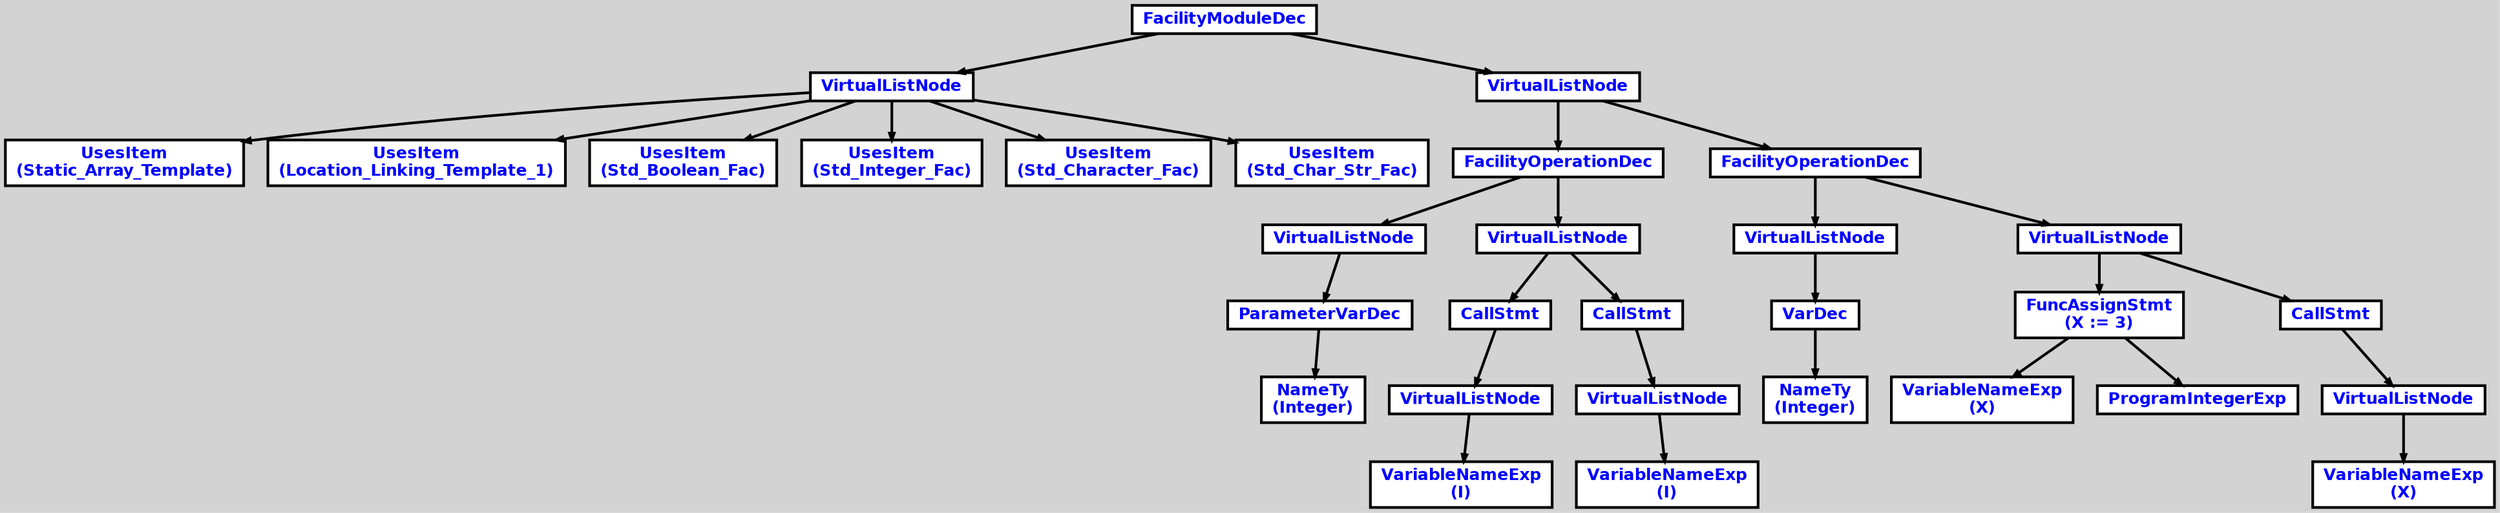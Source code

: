 digraph {

	ordering=out;
	ranksep=.4;
	bgcolor="lightgrey"; node [shape=box, fixedsize=false, fontsize=12, fontname="Helvetica-bold", fontcolor="blue"
		width=.25, height=.25, color="black", fillcolor="white", style="filled, solid, bold"];
	edge [arrowsize=.5, color="black", style="bold"]

n0 [label="FacilityModuleDec"]; //FacilityModuleDec
n1 [label="VirtualListNode"]; //VirtualListNode
n2 [label="UsesItem\n(Static_Array_Template)"]; //UsesItem
n3 [label="UsesItem\n(Location_Linking_Template_1)"]; //UsesItem
n4 [label="UsesItem\n(Std_Boolean_Fac)"]; //UsesItem
n5 [label="UsesItem\n(Std_Integer_Fac)"]; //UsesItem
n6 [label="UsesItem\n(Std_Character_Fac)"]; //UsesItem
n7 [label="UsesItem\n(Std_Char_Str_Fac)"]; //UsesItem
n8 [label="VirtualListNode"]; //VirtualListNode
n9 [label="FacilityOperationDec"]; //FacilityOperationDec
n10 [label="VirtualListNode"]; //VirtualListNode
n11 [label="ParameterVarDec"]; //ParameterVarDec
n12 [label="NameTy\n(Integer)"]; //NameTy
n13 [label="VirtualListNode"]; //VirtualListNode
n14 [label="CallStmt"]; //CallStmt
n15 [label="VirtualListNode"]; //VirtualListNode
n16 [label="VariableNameExp\n(I)"]; //VariableNameExp
n17 [label="CallStmt"]; //CallStmt
n18 [label="VirtualListNode"]; //VirtualListNode
n19 [label="VariableNameExp\n(I)"]; //VariableNameExp
n20 [label="FacilityOperationDec"]; //FacilityOperationDec
n21 [label="VirtualListNode"]; //VirtualListNode
n22 [label="VarDec"]; //VarDec
n23 [label="NameTy\n(Integer)"]; //NameTy
n24 [label="VirtualListNode"]; //VirtualListNode
n25 [label="FuncAssignStmt\n(X := 3)"]; //FuncAssignStmt
n26 [label="VariableNameExp\n(X)"]; //VariableNameExp
n27 [label="ProgramIntegerExp"]; //ProgramIntegerExp
n28 [label="CallStmt"]; //CallStmt
n29 [label="VirtualListNode"]; //VirtualListNode
n30 [label="VariableNameExp\n(X)"]; //VariableNameExp
n0 -> n1 //VirtualListNode
n1 -> n2 //UsesItem
n1 -> n3 //UsesItem
n1 -> n4 //UsesItem
n1 -> n5 //UsesItem
n1 -> n6 //UsesItem
n1 -> n7 //UsesItem
n0 -> n8 //VirtualListNode
n8 -> n9 //FacilityOperationDec
n9 -> n10 //VirtualListNode
n10 -> n11 //ParameterVarDec
n11 -> n12 //NameTy
n9 -> n13 //VirtualListNode
n13 -> n14 //CallStmt
n14 -> n15 //VirtualListNode
n15 -> n16 //VariableNameExp
n13 -> n17 //CallStmt
n17 -> n18 //VirtualListNode
n18 -> n19 //VariableNameExp
n8 -> n20 //FacilityOperationDec
n20 -> n21 //VirtualListNode
n21 -> n22 //VarDec
n22 -> n23 //NameTy
n20 -> n24 //VirtualListNode
n24 -> n25 //FuncAssignStmt
n25 -> n26 //VariableNameExp
n25 -> n27 //ProgramIntegerExp
n24 -> n28 //CallStmt
n28 -> n29 //VirtualListNode
n29 -> n30 //VariableNameExp

}
